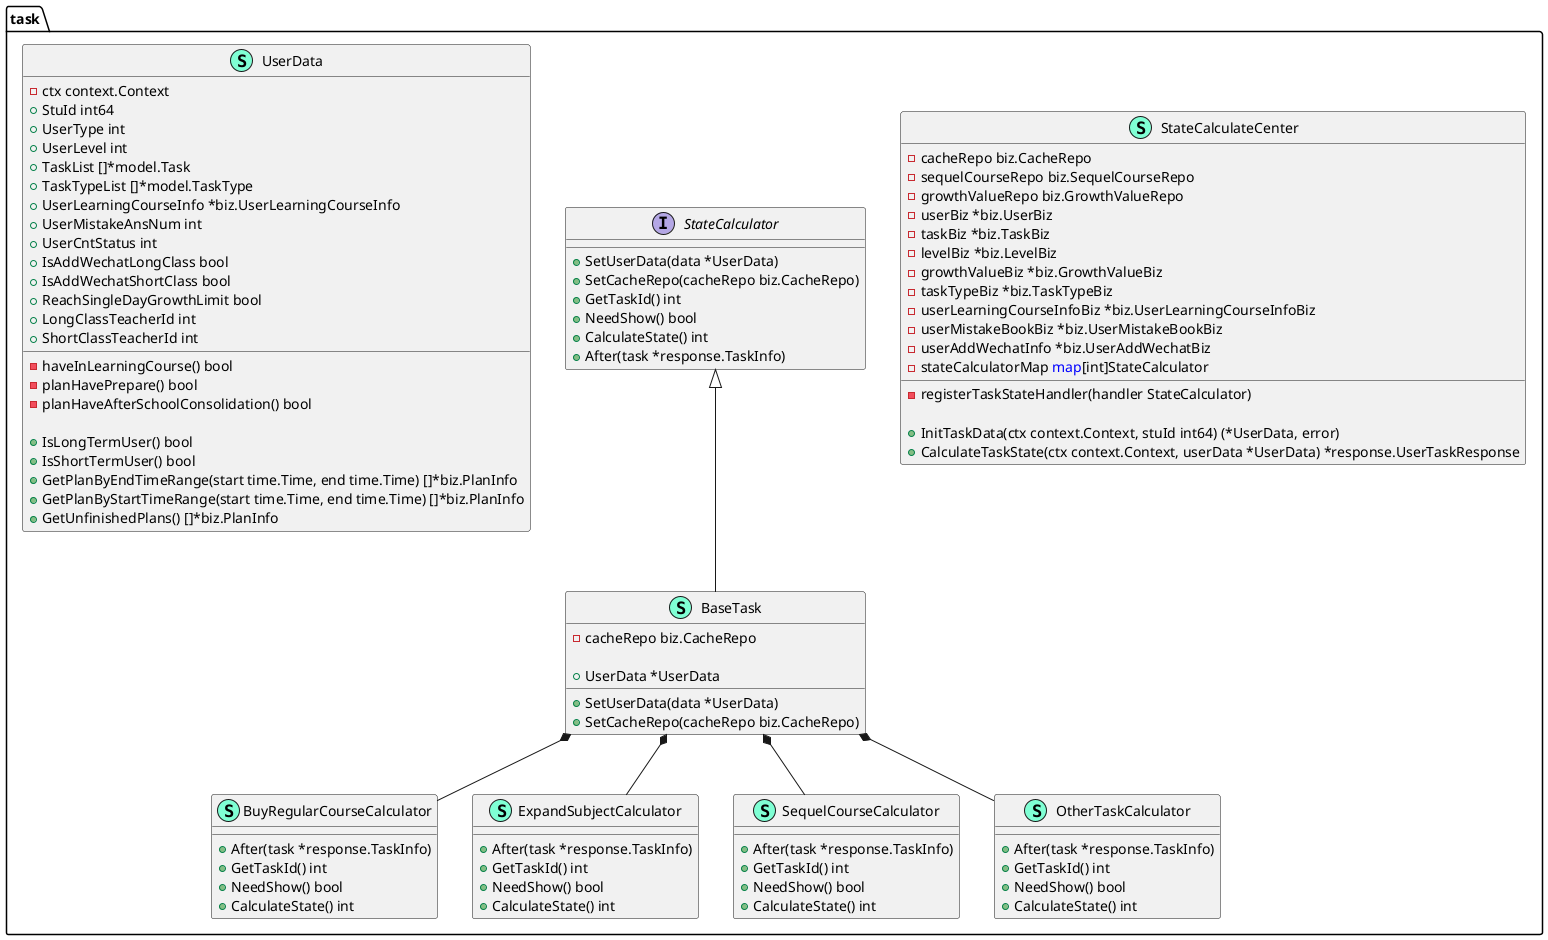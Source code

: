 @startuml
namespace task {
    class StateCalculateCenter << (S,Aquamarine) >> {
        - cacheRepo biz.CacheRepo
        - sequelCourseRepo biz.SequelCourseRepo
        - growthValueRepo biz.GrowthValueRepo
        - userBiz *biz.UserBiz
        - taskBiz *biz.TaskBiz
        - levelBiz *biz.LevelBiz
        - growthValueBiz *biz.GrowthValueBiz
        - taskTypeBiz *biz.TaskTypeBiz
        - userLearningCourseInfoBiz *biz.UserLearningCourseInfoBiz
        - userMistakeBookBiz *biz.UserMistakeBookBiz
        - userAddWechatInfo *biz.UserAddWechatBiz
        - stateCalculatorMap <font color=blue>map</font>[int]StateCalculator

        - registerTaskStateHandler(handler StateCalculator)

        + InitTaskData(ctx context.Context, stuId int64) (*UserData, error)
        + CalculateTaskState(ctx context.Context, userData *UserData) *response.UserTaskResponse

    }
    interface StateCalculator  {
        + SetUserData(data *UserData)
        + SetCacheRepo(cacheRepo biz.CacheRepo)
        + GetTaskId() int
        + NeedShow() bool
        + CalculateState() int
        + After(task *response.TaskInfo)

    }
    class UserData << (S,Aquamarine) >> {
        - ctx context.Context
        + StuId int64
        + UserType int
        + UserLevel int
        + TaskList []*model.Task
        + TaskTypeList []*model.TaskType
        + UserLearningCourseInfo *biz.UserLearningCourseInfo
        + UserMistakeAnsNum int
        + UserCntStatus int
        + IsAddWechatLongClass bool
        + IsAddWechatShortClass bool
        + ReachSingleDayGrowthLimit bool
        + LongClassTeacherId int
        + ShortClassTeacherId int

        - haveInLearningCourse() bool
        - planHavePrepare() bool
        - planHaveAfterSchoolConsolidation() bool

        + IsLongTermUser() bool
        + IsShortTermUser() bool
        + GetPlanByEndTimeRange(start time.Time, end time.Time) []*biz.PlanInfo
        + GetPlanByStartTimeRange(start time.Time, end time.Time) []*biz.PlanInfo
        + GetUnfinishedPlans() []*biz.PlanInfo

    }
    class BaseTask << (S,Aquamarine) >> {
        - cacheRepo biz.CacheRepo

        + UserData *UserData

        + SetUserData(data *UserData) 
        + SetCacheRepo(cacheRepo biz.CacheRepo) 

    }
    class BuyRegularCourseCalculator << (S,Aquamarine) >> {
        + After(task *response.TaskInfo) 
        + GetTaskId() int
        + NeedShow() bool
        + CalculateState() int

    }
    class ExpandSubjectCalculator << (S,Aquamarine) >> {
        + After(task *response.TaskInfo) 
        + GetTaskId() int
        + NeedShow() bool
        + CalculateState() int

    }
    class SequelCourseCalculator << (S,Aquamarine) >> {
        + After(task *response.TaskInfo) 
        + GetTaskId() int
        + NeedShow() bool
        + CalculateState() int

    }
     class OtherTaskCalculator << (S,Aquamarine) >> {
            + After(task *response.TaskInfo)
            + GetTaskId() int
            + NeedShow() bool
            + CalculateState() int

     }
}
"task.BaseTask" *-- "task.BuyRegularCourseCalculator"
"task.BaseTask" *-- "task.ExpandSubjectCalculator"
"task.BaseTask" *-- "task.SequelCourseCalculator"
"task.BaseTask" *-- "task.OtherTaskCalculator"
"task.StateCalculator"<|--"task.BaseTask"
@enduml
